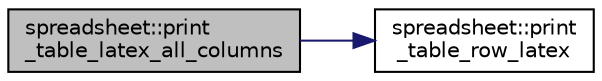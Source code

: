 digraph "spreadsheet::print_table_latex_all_columns"
{
  edge [fontname="Helvetica",fontsize="10",labelfontname="Helvetica",labelfontsize="10"];
  node [fontname="Helvetica",fontsize="10",shape=record];
  rankdir="LR";
  Node181 [label="spreadsheet::print\l_table_latex_all_columns",height=0.2,width=0.4,color="black", fillcolor="grey75", style="filled", fontcolor="black"];
  Node181 -> Node182 [color="midnightblue",fontsize="10",style="solid",fontname="Helvetica"];
  Node182 [label="spreadsheet::print\l_table_row_latex",height=0.2,width=0.4,color="black", fillcolor="white", style="filled",URL="$d8/d11/classspreadsheet.html#a87286eb1458e0f1a27fc1dcef52dd8fe"];
}

